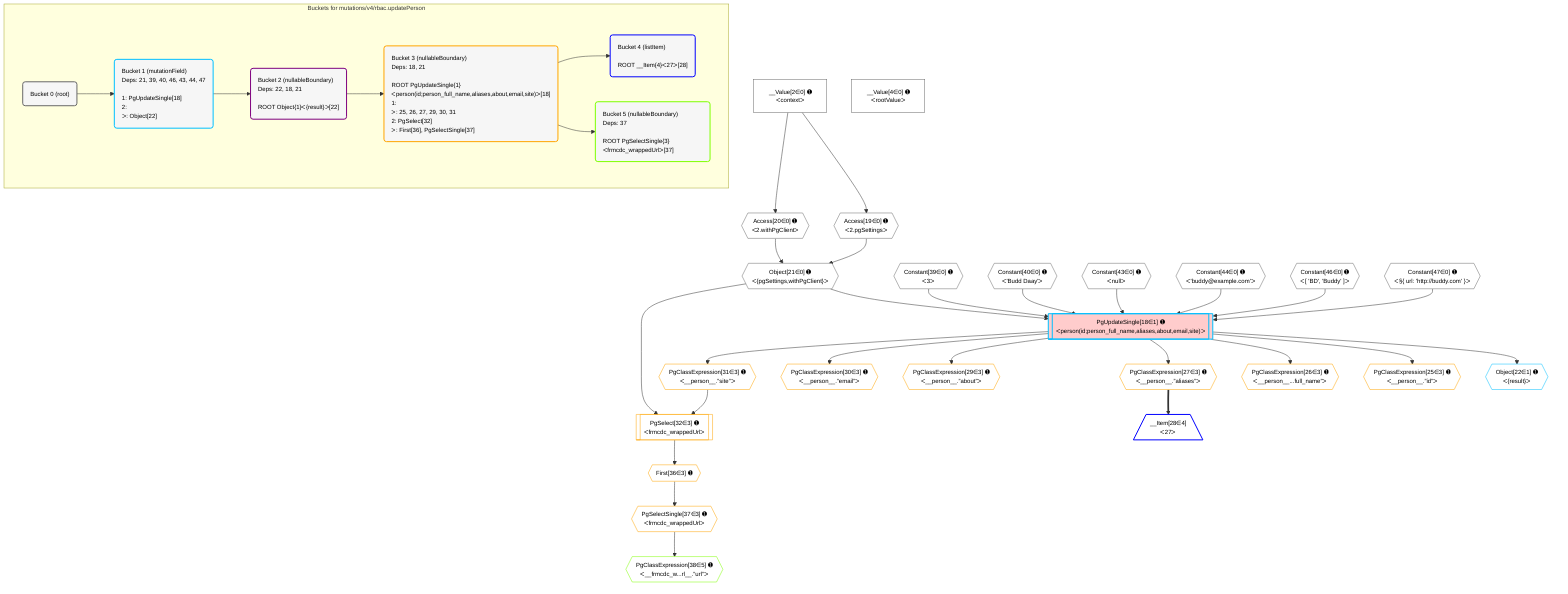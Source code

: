 %%{init: {'themeVariables': { 'fontSize': '12px'}}}%%
graph TD
    classDef path fill:#eee,stroke:#000,color:#000
    classDef plan fill:#fff,stroke-width:1px,color:#000
    classDef itemplan fill:#fff,stroke-width:2px,color:#000
    classDef unbatchedplan fill:#dff,stroke-width:1px,color:#000
    classDef sideeffectplan fill:#fcc,stroke-width:2px,color:#000
    classDef bucket fill:#f6f6f6,color:#000,stroke-width:2px,text-align:left


    %% plan dependencies
    Object21{{"Object[21∈0] ➊<br />ᐸ{pgSettings,withPgClient}ᐳ"}}:::plan
    Access19{{"Access[19∈0] ➊<br />ᐸ2.pgSettingsᐳ"}}:::plan
    Access20{{"Access[20∈0] ➊<br />ᐸ2.withPgClientᐳ"}}:::plan
    Access19 & Access20 --> Object21
    __Value2["__Value[2∈0] ➊<br />ᐸcontextᐳ"]:::plan
    __Value2 --> Access19
    __Value2 --> Access20
    __Value4["__Value[4∈0] ➊<br />ᐸrootValueᐳ"]:::plan
    Constant39{{"Constant[39∈0] ➊<br />ᐸ3ᐳ"}}:::plan
    Constant40{{"Constant[40∈0] ➊<br />ᐸ'Budd Daay'ᐳ"}}:::plan
    Constant43{{"Constant[43∈0] ➊<br />ᐸnullᐳ"}}:::plan
    Constant44{{"Constant[44∈0] ➊<br />ᐸ'buddy@example.com'ᐳ"}}:::plan
    Constant46{{"Constant[46∈0] ➊<br />ᐸ[ 'BD', 'Buddy' ]ᐳ"}}:::plan
    Constant47{{"Constant[47∈0] ➊<br />ᐸ§{ url: 'http://buddy.com' }ᐳ"}}:::plan
    PgUpdateSingle18[["PgUpdateSingle[18∈1] ➊<br />ᐸperson(id;person_full_name,aliases,about,email,site)ᐳ"]]:::sideeffectplan
    Object21 & Constant39 & Constant40 & Constant46 & Constant43 & Constant44 & Constant47 --> PgUpdateSingle18
    Object22{{"Object[22∈1] ➊<br />ᐸ{result}ᐳ"}}:::plan
    PgUpdateSingle18 --> Object22
    PgSelect32[["PgSelect[32∈3] ➊<br />ᐸfrmcdc_wrappedUrlᐳ"]]:::plan
    PgClassExpression31{{"PgClassExpression[31∈3] ➊<br />ᐸ__person__.”site”ᐳ"}}:::plan
    Object21 & PgClassExpression31 --> PgSelect32
    PgClassExpression25{{"PgClassExpression[25∈3] ➊<br />ᐸ__person__.”id”ᐳ"}}:::plan
    PgUpdateSingle18 --> PgClassExpression25
    PgClassExpression26{{"PgClassExpression[26∈3] ➊<br />ᐸ__person__...full_name”ᐳ"}}:::plan
    PgUpdateSingle18 --> PgClassExpression26
    PgClassExpression27{{"PgClassExpression[27∈3] ➊<br />ᐸ__person__.”aliases”ᐳ"}}:::plan
    PgUpdateSingle18 --> PgClassExpression27
    PgClassExpression29{{"PgClassExpression[29∈3] ➊<br />ᐸ__person__.”about”ᐳ"}}:::plan
    PgUpdateSingle18 --> PgClassExpression29
    PgClassExpression30{{"PgClassExpression[30∈3] ➊<br />ᐸ__person__.”email”ᐳ"}}:::plan
    PgUpdateSingle18 --> PgClassExpression30
    PgUpdateSingle18 --> PgClassExpression31
    First36{{"First[36∈3] ➊"}}:::plan
    PgSelect32 --> First36
    PgSelectSingle37{{"PgSelectSingle[37∈3] ➊<br />ᐸfrmcdc_wrappedUrlᐳ"}}:::plan
    First36 --> PgSelectSingle37
    __Item28[/"__Item[28∈4]<br />ᐸ27ᐳ"\]:::itemplan
    PgClassExpression27 ==> __Item28
    PgClassExpression38{{"PgClassExpression[38∈5] ➊<br />ᐸ__frmcdc_w...rl__.”url”ᐳ"}}:::plan
    PgSelectSingle37 --> PgClassExpression38

    %% define steps

    subgraph "Buckets for mutations/v4/rbac.updatePerson"
    Bucket0("Bucket 0 (root)"):::bucket
    classDef bucket0 stroke:#696969
    class Bucket0,__Value2,__Value4,Access19,Access20,Object21,Constant39,Constant40,Constant43,Constant44,Constant46,Constant47 bucket0
    Bucket1("Bucket 1 (mutationField)<br />Deps: 21, 39, 40, 46, 43, 44, 47<br /><br />1: PgUpdateSingle[18]<br />2: <br />ᐳ: Object[22]"):::bucket
    classDef bucket1 stroke:#00bfff
    class Bucket1,PgUpdateSingle18,Object22 bucket1
    Bucket2("Bucket 2 (nullableBoundary)<br />Deps: 22, 18, 21<br /><br />ROOT Object{1}ᐸ{result}ᐳ[22]"):::bucket
    classDef bucket2 stroke:#7f007f
    class Bucket2 bucket2
    Bucket3("Bucket 3 (nullableBoundary)<br />Deps: 18, 21<br /><br />ROOT PgUpdateSingle{1}ᐸperson(id;person_full_name,aliases,about,email,site)ᐳ[18]<br />1: <br />ᐳ: 25, 26, 27, 29, 30, 31<br />2: PgSelect[32]<br />ᐳ: First[36], PgSelectSingle[37]"):::bucket
    classDef bucket3 stroke:#ffa500
    class Bucket3,PgClassExpression25,PgClassExpression26,PgClassExpression27,PgClassExpression29,PgClassExpression30,PgClassExpression31,PgSelect32,First36,PgSelectSingle37 bucket3
    Bucket4("Bucket 4 (listItem)<br /><br />ROOT __Item{4}ᐸ27ᐳ[28]"):::bucket
    classDef bucket4 stroke:#0000ff
    class Bucket4,__Item28 bucket4
    Bucket5("Bucket 5 (nullableBoundary)<br />Deps: 37<br /><br />ROOT PgSelectSingle{3}ᐸfrmcdc_wrappedUrlᐳ[37]"):::bucket
    classDef bucket5 stroke:#7fff00
    class Bucket5,PgClassExpression38 bucket5
    Bucket0 --> Bucket1
    Bucket1 --> Bucket2
    Bucket2 --> Bucket3
    Bucket3 --> Bucket4 & Bucket5
    end